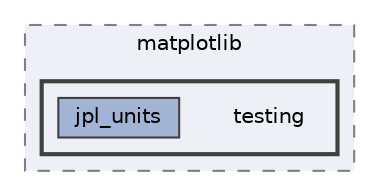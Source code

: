 digraph "/home/jam/Research/IRES-2025/dev/src/llm-scripts/testing/hypothesis-testing/hyp-env/lib/python3.12/site-packages/matplotlib/testing"
{
 // LATEX_PDF_SIZE
  bgcolor="transparent";
  edge [fontname=Helvetica,fontsize=10,labelfontname=Helvetica,labelfontsize=10];
  node [fontname=Helvetica,fontsize=10,shape=box,height=0.2,width=0.4];
  compound=true
  subgraph clusterdir_b7d6549aff4d72877f68c88558aeb595 {
    graph [ bgcolor="#edf0f7", pencolor="grey50", label="matplotlib", fontname=Helvetica,fontsize=10 style="filled,dashed", URL="dir_b7d6549aff4d72877f68c88558aeb595.html",tooltip=""]
  subgraph clusterdir_fa7bd9fbd9c09175075cc22978710c5d {
    graph [ bgcolor="#edf0f7", pencolor="grey25", label="", fontname=Helvetica,fontsize=10 style="filled,bold", URL="dir_fa7bd9fbd9c09175075cc22978710c5d.html",tooltip=""]
    dir_fa7bd9fbd9c09175075cc22978710c5d [shape=plaintext, label="testing"];
  dir_4f9a538185483a64933371bd9c272c75 [label="jpl_units", fillcolor="#a2b4d6", color="grey25", style="filled", URL="dir_4f9a538185483a64933371bd9c272c75.html",tooltip=""];
  }
  }
}
